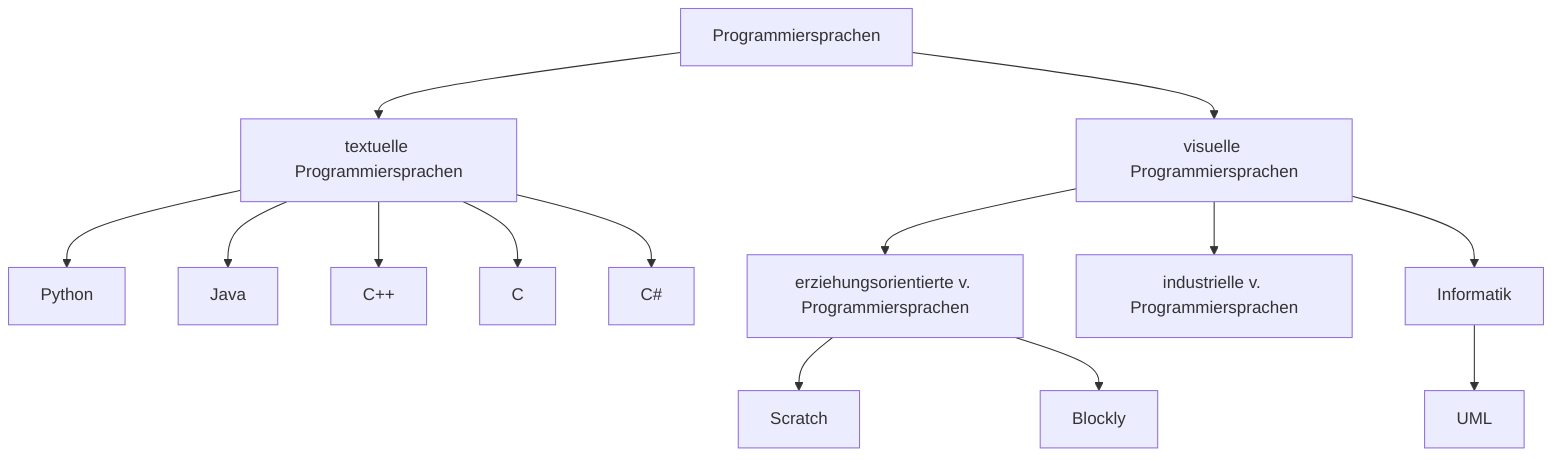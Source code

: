 flowchart TB
A["Programmiersprachen"] --> B["textuelle Programmiersprachen"]
B --> Python
B --> Java
B --> C++
B --> C
B --> C#
A--> CL["visuelle Programmiersprachen"]
CL -->D["erziehungsorientierte v. Programmiersprachen"]
D --> Scratch
D --> Blockly
CL -->E["industrielle v. Programmiersprachen"]
CL -->Informatik
Informatik --> UML
